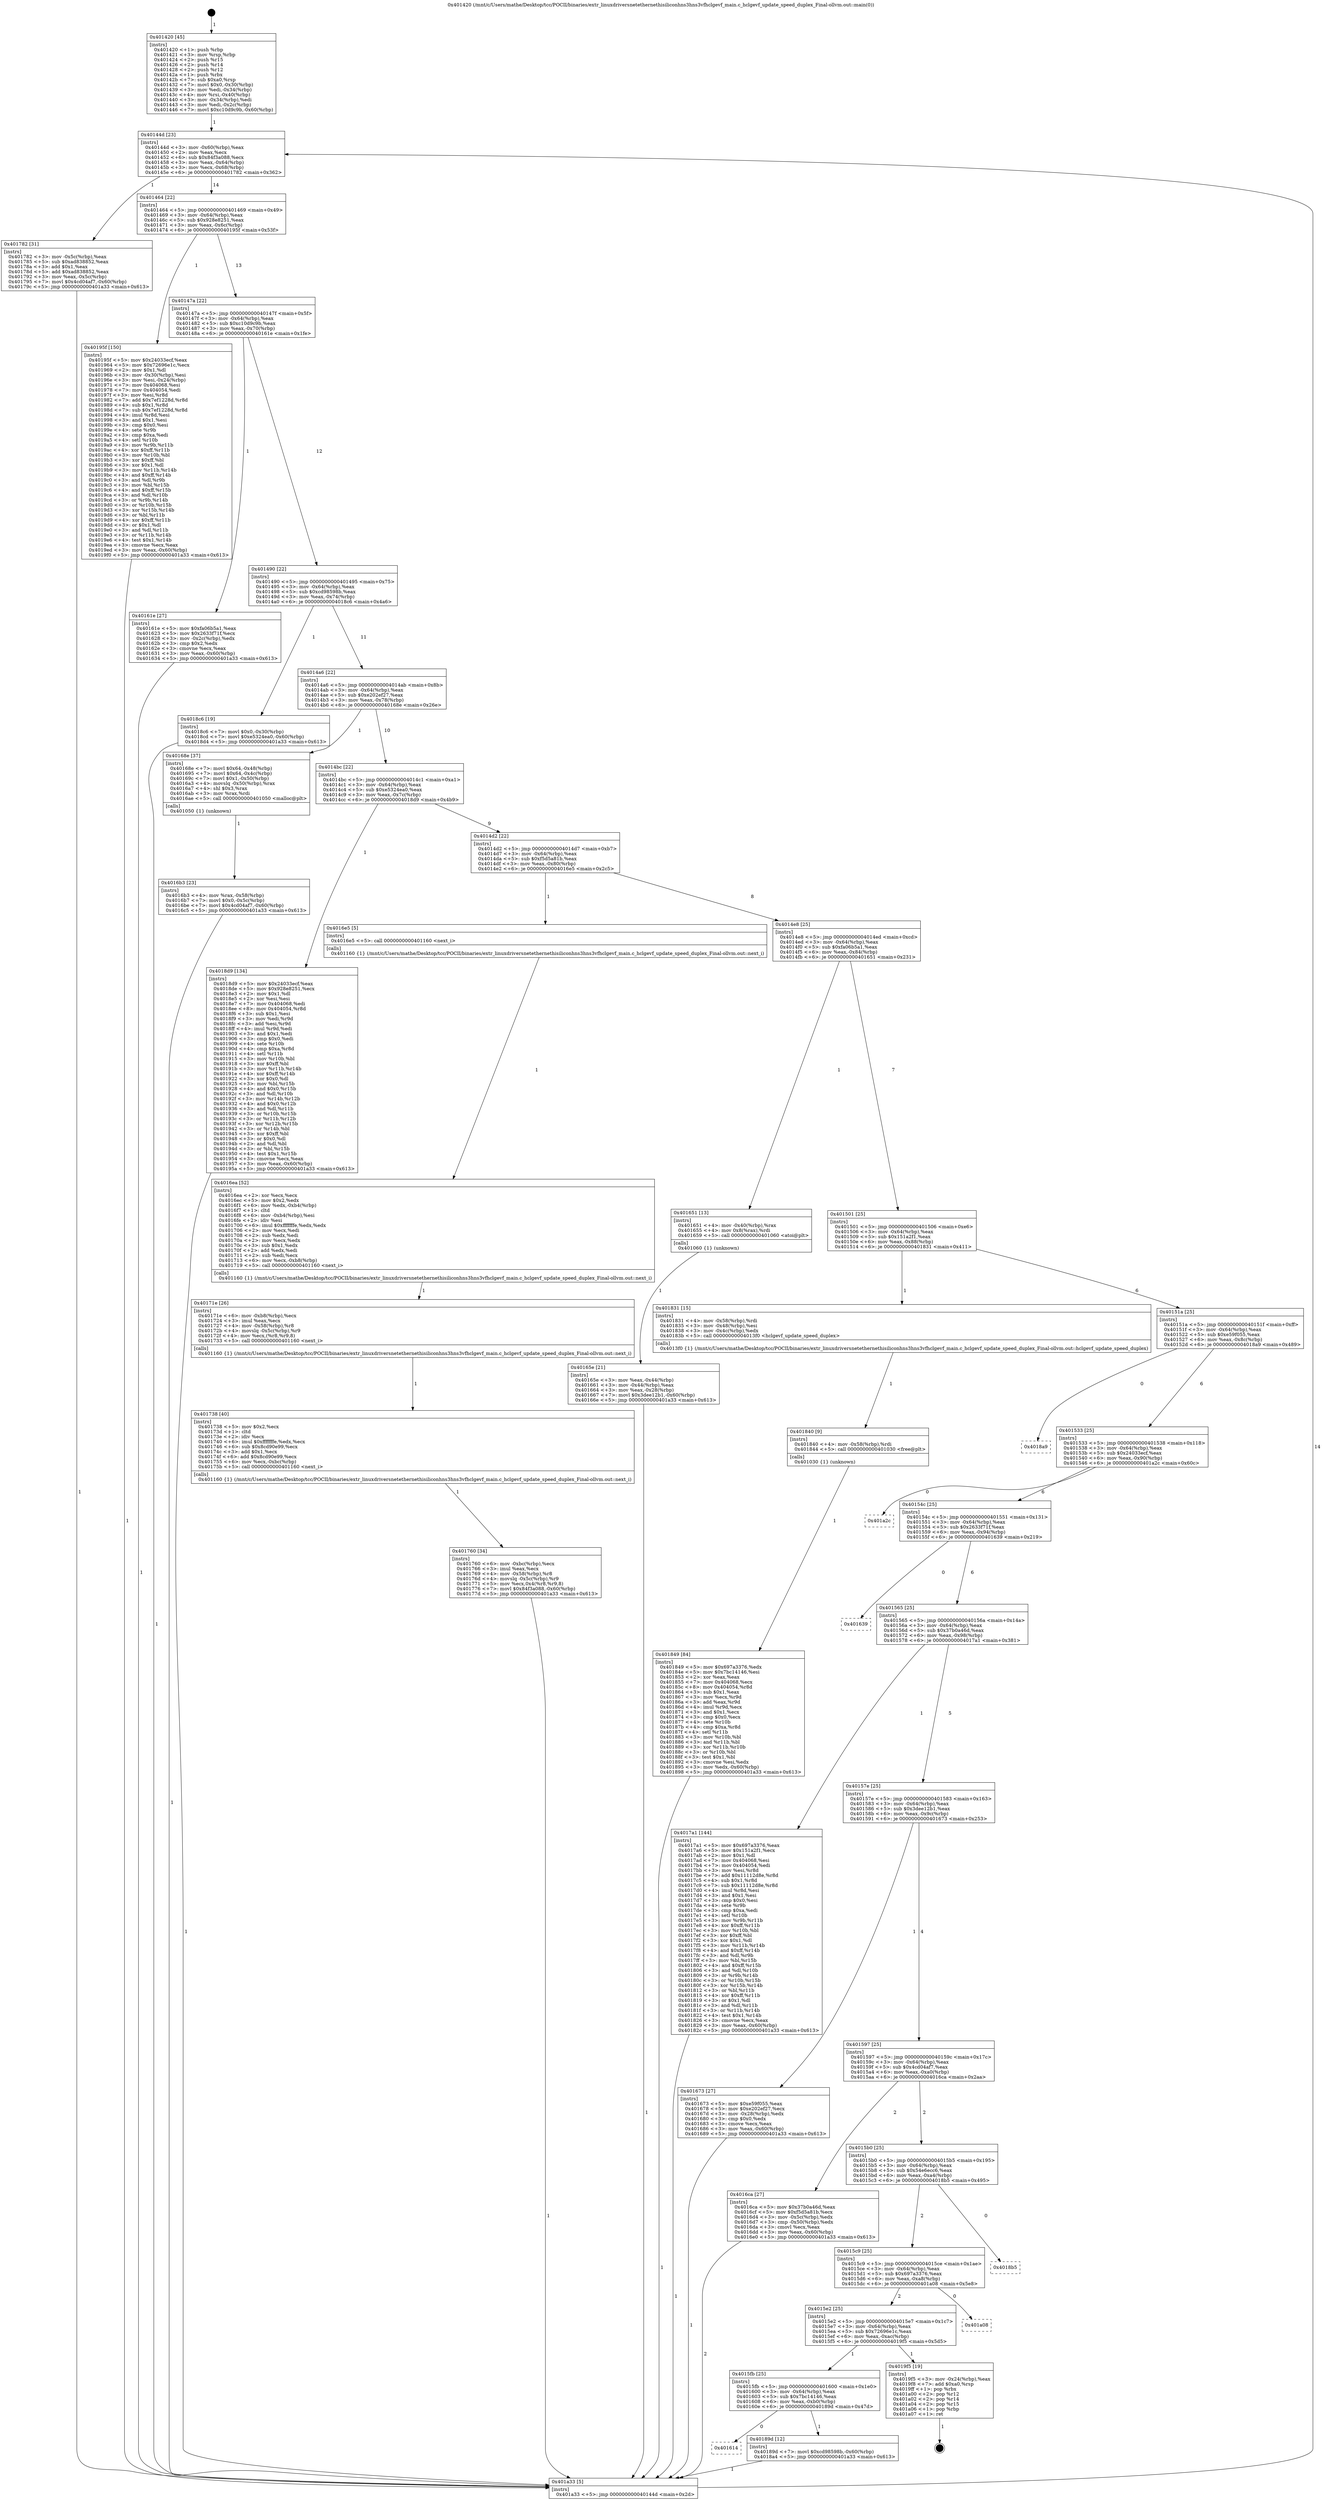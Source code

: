 digraph "0x401420" {
  label = "0x401420 (/mnt/c/Users/mathe/Desktop/tcc/POCII/binaries/extr_linuxdriversnetethernethisiliconhns3hns3vfhclgevf_main.c_hclgevf_update_speed_duplex_Final-ollvm.out::main(0))"
  labelloc = "t"
  node[shape=record]

  Entry [label="",width=0.3,height=0.3,shape=circle,fillcolor=black,style=filled]
  "0x40144d" [label="{
     0x40144d [23]\l
     | [instrs]\l
     &nbsp;&nbsp;0x40144d \<+3\>: mov -0x60(%rbp),%eax\l
     &nbsp;&nbsp;0x401450 \<+2\>: mov %eax,%ecx\l
     &nbsp;&nbsp;0x401452 \<+6\>: sub $0x84f3a088,%ecx\l
     &nbsp;&nbsp;0x401458 \<+3\>: mov %eax,-0x64(%rbp)\l
     &nbsp;&nbsp;0x40145b \<+3\>: mov %ecx,-0x68(%rbp)\l
     &nbsp;&nbsp;0x40145e \<+6\>: je 0000000000401782 \<main+0x362\>\l
  }"]
  "0x401782" [label="{
     0x401782 [31]\l
     | [instrs]\l
     &nbsp;&nbsp;0x401782 \<+3\>: mov -0x5c(%rbp),%eax\l
     &nbsp;&nbsp;0x401785 \<+5\>: sub $0xad838852,%eax\l
     &nbsp;&nbsp;0x40178a \<+3\>: add $0x1,%eax\l
     &nbsp;&nbsp;0x40178d \<+5\>: add $0xad838852,%eax\l
     &nbsp;&nbsp;0x401792 \<+3\>: mov %eax,-0x5c(%rbp)\l
     &nbsp;&nbsp;0x401795 \<+7\>: movl $0x4cd04af7,-0x60(%rbp)\l
     &nbsp;&nbsp;0x40179c \<+5\>: jmp 0000000000401a33 \<main+0x613\>\l
  }"]
  "0x401464" [label="{
     0x401464 [22]\l
     | [instrs]\l
     &nbsp;&nbsp;0x401464 \<+5\>: jmp 0000000000401469 \<main+0x49\>\l
     &nbsp;&nbsp;0x401469 \<+3\>: mov -0x64(%rbp),%eax\l
     &nbsp;&nbsp;0x40146c \<+5\>: sub $0x928e8251,%eax\l
     &nbsp;&nbsp;0x401471 \<+3\>: mov %eax,-0x6c(%rbp)\l
     &nbsp;&nbsp;0x401474 \<+6\>: je 000000000040195f \<main+0x53f\>\l
  }"]
  Exit [label="",width=0.3,height=0.3,shape=circle,fillcolor=black,style=filled,peripheries=2]
  "0x40195f" [label="{
     0x40195f [150]\l
     | [instrs]\l
     &nbsp;&nbsp;0x40195f \<+5\>: mov $0x24033ecf,%eax\l
     &nbsp;&nbsp;0x401964 \<+5\>: mov $0x72696e1c,%ecx\l
     &nbsp;&nbsp;0x401969 \<+2\>: mov $0x1,%dl\l
     &nbsp;&nbsp;0x40196b \<+3\>: mov -0x30(%rbp),%esi\l
     &nbsp;&nbsp;0x40196e \<+3\>: mov %esi,-0x24(%rbp)\l
     &nbsp;&nbsp;0x401971 \<+7\>: mov 0x404068,%esi\l
     &nbsp;&nbsp;0x401978 \<+7\>: mov 0x404054,%edi\l
     &nbsp;&nbsp;0x40197f \<+3\>: mov %esi,%r8d\l
     &nbsp;&nbsp;0x401982 \<+7\>: add $0x7ef1228d,%r8d\l
     &nbsp;&nbsp;0x401989 \<+4\>: sub $0x1,%r8d\l
     &nbsp;&nbsp;0x40198d \<+7\>: sub $0x7ef1228d,%r8d\l
     &nbsp;&nbsp;0x401994 \<+4\>: imul %r8d,%esi\l
     &nbsp;&nbsp;0x401998 \<+3\>: and $0x1,%esi\l
     &nbsp;&nbsp;0x40199b \<+3\>: cmp $0x0,%esi\l
     &nbsp;&nbsp;0x40199e \<+4\>: sete %r9b\l
     &nbsp;&nbsp;0x4019a2 \<+3\>: cmp $0xa,%edi\l
     &nbsp;&nbsp;0x4019a5 \<+4\>: setl %r10b\l
     &nbsp;&nbsp;0x4019a9 \<+3\>: mov %r9b,%r11b\l
     &nbsp;&nbsp;0x4019ac \<+4\>: xor $0xff,%r11b\l
     &nbsp;&nbsp;0x4019b0 \<+3\>: mov %r10b,%bl\l
     &nbsp;&nbsp;0x4019b3 \<+3\>: xor $0xff,%bl\l
     &nbsp;&nbsp;0x4019b6 \<+3\>: xor $0x1,%dl\l
     &nbsp;&nbsp;0x4019b9 \<+3\>: mov %r11b,%r14b\l
     &nbsp;&nbsp;0x4019bc \<+4\>: and $0xff,%r14b\l
     &nbsp;&nbsp;0x4019c0 \<+3\>: and %dl,%r9b\l
     &nbsp;&nbsp;0x4019c3 \<+3\>: mov %bl,%r15b\l
     &nbsp;&nbsp;0x4019c6 \<+4\>: and $0xff,%r15b\l
     &nbsp;&nbsp;0x4019ca \<+3\>: and %dl,%r10b\l
     &nbsp;&nbsp;0x4019cd \<+3\>: or %r9b,%r14b\l
     &nbsp;&nbsp;0x4019d0 \<+3\>: or %r10b,%r15b\l
     &nbsp;&nbsp;0x4019d3 \<+3\>: xor %r15b,%r14b\l
     &nbsp;&nbsp;0x4019d6 \<+3\>: or %bl,%r11b\l
     &nbsp;&nbsp;0x4019d9 \<+4\>: xor $0xff,%r11b\l
     &nbsp;&nbsp;0x4019dd \<+3\>: or $0x1,%dl\l
     &nbsp;&nbsp;0x4019e0 \<+3\>: and %dl,%r11b\l
     &nbsp;&nbsp;0x4019e3 \<+3\>: or %r11b,%r14b\l
     &nbsp;&nbsp;0x4019e6 \<+4\>: test $0x1,%r14b\l
     &nbsp;&nbsp;0x4019ea \<+3\>: cmovne %ecx,%eax\l
     &nbsp;&nbsp;0x4019ed \<+3\>: mov %eax,-0x60(%rbp)\l
     &nbsp;&nbsp;0x4019f0 \<+5\>: jmp 0000000000401a33 \<main+0x613\>\l
  }"]
  "0x40147a" [label="{
     0x40147a [22]\l
     | [instrs]\l
     &nbsp;&nbsp;0x40147a \<+5\>: jmp 000000000040147f \<main+0x5f\>\l
     &nbsp;&nbsp;0x40147f \<+3\>: mov -0x64(%rbp),%eax\l
     &nbsp;&nbsp;0x401482 \<+5\>: sub $0xc10d9c9b,%eax\l
     &nbsp;&nbsp;0x401487 \<+3\>: mov %eax,-0x70(%rbp)\l
     &nbsp;&nbsp;0x40148a \<+6\>: je 000000000040161e \<main+0x1fe\>\l
  }"]
  "0x401614" [label="{
     0x401614\l
  }", style=dashed]
  "0x40161e" [label="{
     0x40161e [27]\l
     | [instrs]\l
     &nbsp;&nbsp;0x40161e \<+5\>: mov $0xfa06b5a1,%eax\l
     &nbsp;&nbsp;0x401623 \<+5\>: mov $0x2633f71f,%ecx\l
     &nbsp;&nbsp;0x401628 \<+3\>: mov -0x2c(%rbp),%edx\l
     &nbsp;&nbsp;0x40162b \<+3\>: cmp $0x2,%edx\l
     &nbsp;&nbsp;0x40162e \<+3\>: cmovne %ecx,%eax\l
     &nbsp;&nbsp;0x401631 \<+3\>: mov %eax,-0x60(%rbp)\l
     &nbsp;&nbsp;0x401634 \<+5\>: jmp 0000000000401a33 \<main+0x613\>\l
  }"]
  "0x401490" [label="{
     0x401490 [22]\l
     | [instrs]\l
     &nbsp;&nbsp;0x401490 \<+5\>: jmp 0000000000401495 \<main+0x75\>\l
     &nbsp;&nbsp;0x401495 \<+3\>: mov -0x64(%rbp),%eax\l
     &nbsp;&nbsp;0x401498 \<+5\>: sub $0xcd98598b,%eax\l
     &nbsp;&nbsp;0x40149d \<+3\>: mov %eax,-0x74(%rbp)\l
     &nbsp;&nbsp;0x4014a0 \<+6\>: je 00000000004018c6 \<main+0x4a6\>\l
  }"]
  "0x401a33" [label="{
     0x401a33 [5]\l
     | [instrs]\l
     &nbsp;&nbsp;0x401a33 \<+5\>: jmp 000000000040144d \<main+0x2d\>\l
  }"]
  "0x401420" [label="{
     0x401420 [45]\l
     | [instrs]\l
     &nbsp;&nbsp;0x401420 \<+1\>: push %rbp\l
     &nbsp;&nbsp;0x401421 \<+3\>: mov %rsp,%rbp\l
     &nbsp;&nbsp;0x401424 \<+2\>: push %r15\l
     &nbsp;&nbsp;0x401426 \<+2\>: push %r14\l
     &nbsp;&nbsp;0x401428 \<+2\>: push %r12\l
     &nbsp;&nbsp;0x40142a \<+1\>: push %rbx\l
     &nbsp;&nbsp;0x40142b \<+7\>: sub $0xa0,%rsp\l
     &nbsp;&nbsp;0x401432 \<+7\>: movl $0x0,-0x30(%rbp)\l
     &nbsp;&nbsp;0x401439 \<+3\>: mov %edi,-0x34(%rbp)\l
     &nbsp;&nbsp;0x40143c \<+4\>: mov %rsi,-0x40(%rbp)\l
     &nbsp;&nbsp;0x401440 \<+3\>: mov -0x34(%rbp),%edi\l
     &nbsp;&nbsp;0x401443 \<+3\>: mov %edi,-0x2c(%rbp)\l
     &nbsp;&nbsp;0x401446 \<+7\>: movl $0xc10d9c9b,-0x60(%rbp)\l
  }"]
  "0x40189d" [label="{
     0x40189d [12]\l
     | [instrs]\l
     &nbsp;&nbsp;0x40189d \<+7\>: movl $0xcd98598b,-0x60(%rbp)\l
     &nbsp;&nbsp;0x4018a4 \<+5\>: jmp 0000000000401a33 \<main+0x613\>\l
  }"]
  "0x4018c6" [label="{
     0x4018c6 [19]\l
     | [instrs]\l
     &nbsp;&nbsp;0x4018c6 \<+7\>: movl $0x0,-0x30(%rbp)\l
     &nbsp;&nbsp;0x4018cd \<+7\>: movl $0xe5324ea0,-0x60(%rbp)\l
     &nbsp;&nbsp;0x4018d4 \<+5\>: jmp 0000000000401a33 \<main+0x613\>\l
  }"]
  "0x4014a6" [label="{
     0x4014a6 [22]\l
     | [instrs]\l
     &nbsp;&nbsp;0x4014a6 \<+5\>: jmp 00000000004014ab \<main+0x8b\>\l
     &nbsp;&nbsp;0x4014ab \<+3\>: mov -0x64(%rbp),%eax\l
     &nbsp;&nbsp;0x4014ae \<+5\>: sub $0xe202ef27,%eax\l
     &nbsp;&nbsp;0x4014b3 \<+3\>: mov %eax,-0x78(%rbp)\l
     &nbsp;&nbsp;0x4014b6 \<+6\>: je 000000000040168e \<main+0x26e\>\l
  }"]
  "0x4015fb" [label="{
     0x4015fb [25]\l
     | [instrs]\l
     &nbsp;&nbsp;0x4015fb \<+5\>: jmp 0000000000401600 \<main+0x1e0\>\l
     &nbsp;&nbsp;0x401600 \<+3\>: mov -0x64(%rbp),%eax\l
     &nbsp;&nbsp;0x401603 \<+5\>: sub $0x7bc14146,%eax\l
     &nbsp;&nbsp;0x401608 \<+6\>: mov %eax,-0xb0(%rbp)\l
     &nbsp;&nbsp;0x40160e \<+6\>: je 000000000040189d \<main+0x47d\>\l
  }"]
  "0x40168e" [label="{
     0x40168e [37]\l
     | [instrs]\l
     &nbsp;&nbsp;0x40168e \<+7\>: movl $0x64,-0x48(%rbp)\l
     &nbsp;&nbsp;0x401695 \<+7\>: movl $0x64,-0x4c(%rbp)\l
     &nbsp;&nbsp;0x40169c \<+7\>: movl $0x1,-0x50(%rbp)\l
     &nbsp;&nbsp;0x4016a3 \<+4\>: movslq -0x50(%rbp),%rax\l
     &nbsp;&nbsp;0x4016a7 \<+4\>: shl $0x3,%rax\l
     &nbsp;&nbsp;0x4016ab \<+3\>: mov %rax,%rdi\l
     &nbsp;&nbsp;0x4016ae \<+5\>: call 0000000000401050 \<malloc@plt\>\l
     | [calls]\l
     &nbsp;&nbsp;0x401050 \{1\} (unknown)\l
  }"]
  "0x4014bc" [label="{
     0x4014bc [22]\l
     | [instrs]\l
     &nbsp;&nbsp;0x4014bc \<+5\>: jmp 00000000004014c1 \<main+0xa1\>\l
     &nbsp;&nbsp;0x4014c1 \<+3\>: mov -0x64(%rbp),%eax\l
     &nbsp;&nbsp;0x4014c4 \<+5\>: sub $0xe5324ea0,%eax\l
     &nbsp;&nbsp;0x4014c9 \<+3\>: mov %eax,-0x7c(%rbp)\l
     &nbsp;&nbsp;0x4014cc \<+6\>: je 00000000004018d9 \<main+0x4b9\>\l
  }"]
  "0x4019f5" [label="{
     0x4019f5 [19]\l
     | [instrs]\l
     &nbsp;&nbsp;0x4019f5 \<+3\>: mov -0x24(%rbp),%eax\l
     &nbsp;&nbsp;0x4019f8 \<+7\>: add $0xa0,%rsp\l
     &nbsp;&nbsp;0x4019ff \<+1\>: pop %rbx\l
     &nbsp;&nbsp;0x401a00 \<+2\>: pop %r12\l
     &nbsp;&nbsp;0x401a02 \<+2\>: pop %r14\l
     &nbsp;&nbsp;0x401a04 \<+2\>: pop %r15\l
     &nbsp;&nbsp;0x401a06 \<+1\>: pop %rbp\l
     &nbsp;&nbsp;0x401a07 \<+1\>: ret\l
  }"]
  "0x4018d9" [label="{
     0x4018d9 [134]\l
     | [instrs]\l
     &nbsp;&nbsp;0x4018d9 \<+5\>: mov $0x24033ecf,%eax\l
     &nbsp;&nbsp;0x4018de \<+5\>: mov $0x928e8251,%ecx\l
     &nbsp;&nbsp;0x4018e3 \<+2\>: mov $0x1,%dl\l
     &nbsp;&nbsp;0x4018e5 \<+2\>: xor %esi,%esi\l
     &nbsp;&nbsp;0x4018e7 \<+7\>: mov 0x404068,%edi\l
     &nbsp;&nbsp;0x4018ee \<+8\>: mov 0x404054,%r8d\l
     &nbsp;&nbsp;0x4018f6 \<+3\>: sub $0x1,%esi\l
     &nbsp;&nbsp;0x4018f9 \<+3\>: mov %edi,%r9d\l
     &nbsp;&nbsp;0x4018fc \<+3\>: add %esi,%r9d\l
     &nbsp;&nbsp;0x4018ff \<+4\>: imul %r9d,%edi\l
     &nbsp;&nbsp;0x401903 \<+3\>: and $0x1,%edi\l
     &nbsp;&nbsp;0x401906 \<+3\>: cmp $0x0,%edi\l
     &nbsp;&nbsp;0x401909 \<+4\>: sete %r10b\l
     &nbsp;&nbsp;0x40190d \<+4\>: cmp $0xa,%r8d\l
     &nbsp;&nbsp;0x401911 \<+4\>: setl %r11b\l
     &nbsp;&nbsp;0x401915 \<+3\>: mov %r10b,%bl\l
     &nbsp;&nbsp;0x401918 \<+3\>: xor $0xff,%bl\l
     &nbsp;&nbsp;0x40191b \<+3\>: mov %r11b,%r14b\l
     &nbsp;&nbsp;0x40191e \<+4\>: xor $0xff,%r14b\l
     &nbsp;&nbsp;0x401922 \<+3\>: xor $0x0,%dl\l
     &nbsp;&nbsp;0x401925 \<+3\>: mov %bl,%r15b\l
     &nbsp;&nbsp;0x401928 \<+4\>: and $0x0,%r15b\l
     &nbsp;&nbsp;0x40192c \<+3\>: and %dl,%r10b\l
     &nbsp;&nbsp;0x40192f \<+3\>: mov %r14b,%r12b\l
     &nbsp;&nbsp;0x401932 \<+4\>: and $0x0,%r12b\l
     &nbsp;&nbsp;0x401936 \<+3\>: and %dl,%r11b\l
     &nbsp;&nbsp;0x401939 \<+3\>: or %r10b,%r15b\l
     &nbsp;&nbsp;0x40193c \<+3\>: or %r11b,%r12b\l
     &nbsp;&nbsp;0x40193f \<+3\>: xor %r12b,%r15b\l
     &nbsp;&nbsp;0x401942 \<+3\>: or %r14b,%bl\l
     &nbsp;&nbsp;0x401945 \<+3\>: xor $0xff,%bl\l
     &nbsp;&nbsp;0x401948 \<+3\>: or $0x0,%dl\l
     &nbsp;&nbsp;0x40194b \<+2\>: and %dl,%bl\l
     &nbsp;&nbsp;0x40194d \<+3\>: or %bl,%r15b\l
     &nbsp;&nbsp;0x401950 \<+4\>: test $0x1,%r15b\l
     &nbsp;&nbsp;0x401954 \<+3\>: cmovne %ecx,%eax\l
     &nbsp;&nbsp;0x401957 \<+3\>: mov %eax,-0x60(%rbp)\l
     &nbsp;&nbsp;0x40195a \<+5\>: jmp 0000000000401a33 \<main+0x613\>\l
  }"]
  "0x4014d2" [label="{
     0x4014d2 [22]\l
     | [instrs]\l
     &nbsp;&nbsp;0x4014d2 \<+5\>: jmp 00000000004014d7 \<main+0xb7\>\l
     &nbsp;&nbsp;0x4014d7 \<+3\>: mov -0x64(%rbp),%eax\l
     &nbsp;&nbsp;0x4014da \<+5\>: sub $0xf5d5a81b,%eax\l
     &nbsp;&nbsp;0x4014df \<+3\>: mov %eax,-0x80(%rbp)\l
     &nbsp;&nbsp;0x4014e2 \<+6\>: je 00000000004016e5 \<main+0x2c5\>\l
  }"]
  "0x4015e2" [label="{
     0x4015e2 [25]\l
     | [instrs]\l
     &nbsp;&nbsp;0x4015e2 \<+5\>: jmp 00000000004015e7 \<main+0x1c7\>\l
     &nbsp;&nbsp;0x4015e7 \<+3\>: mov -0x64(%rbp),%eax\l
     &nbsp;&nbsp;0x4015ea \<+5\>: sub $0x72696e1c,%eax\l
     &nbsp;&nbsp;0x4015ef \<+6\>: mov %eax,-0xac(%rbp)\l
     &nbsp;&nbsp;0x4015f5 \<+6\>: je 00000000004019f5 \<main+0x5d5\>\l
  }"]
  "0x4016e5" [label="{
     0x4016e5 [5]\l
     | [instrs]\l
     &nbsp;&nbsp;0x4016e5 \<+5\>: call 0000000000401160 \<next_i\>\l
     | [calls]\l
     &nbsp;&nbsp;0x401160 \{1\} (/mnt/c/Users/mathe/Desktop/tcc/POCII/binaries/extr_linuxdriversnetethernethisiliconhns3hns3vfhclgevf_main.c_hclgevf_update_speed_duplex_Final-ollvm.out::next_i)\l
  }"]
  "0x4014e8" [label="{
     0x4014e8 [25]\l
     | [instrs]\l
     &nbsp;&nbsp;0x4014e8 \<+5\>: jmp 00000000004014ed \<main+0xcd\>\l
     &nbsp;&nbsp;0x4014ed \<+3\>: mov -0x64(%rbp),%eax\l
     &nbsp;&nbsp;0x4014f0 \<+5\>: sub $0xfa06b5a1,%eax\l
     &nbsp;&nbsp;0x4014f5 \<+6\>: mov %eax,-0x84(%rbp)\l
     &nbsp;&nbsp;0x4014fb \<+6\>: je 0000000000401651 \<main+0x231\>\l
  }"]
  "0x401a08" [label="{
     0x401a08\l
  }", style=dashed]
  "0x401651" [label="{
     0x401651 [13]\l
     | [instrs]\l
     &nbsp;&nbsp;0x401651 \<+4\>: mov -0x40(%rbp),%rax\l
     &nbsp;&nbsp;0x401655 \<+4\>: mov 0x8(%rax),%rdi\l
     &nbsp;&nbsp;0x401659 \<+5\>: call 0000000000401060 \<atoi@plt\>\l
     | [calls]\l
     &nbsp;&nbsp;0x401060 \{1\} (unknown)\l
  }"]
  "0x401501" [label="{
     0x401501 [25]\l
     | [instrs]\l
     &nbsp;&nbsp;0x401501 \<+5\>: jmp 0000000000401506 \<main+0xe6\>\l
     &nbsp;&nbsp;0x401506 \<+3\>: mov -0x64(%rbp),%eax\l
     &nbsp;&nbsp;0x401509 \<+5\>: sub $0x151a2f1,%eax\l
     &nbsp;&nbsp;0x40150e \<+6\>: mov %eax,-0x88(%rbp)\l
     &nbsp;&nbsp;0x401514 \<+6\>: je 0000000000401831 \<main+0x411\>\l
  }"]
  "0x40165e" [label="{
     0x40165e [21]\l
     | [instrs]\l
     &nbsp;&nbsp;0x40165e \<+3\>: mov %eax,-0x44(%rbp)\l
     &nbsp;&nbsp;0x401661 \<+3\>: mov -0x44(%rbp),%eax\l
     &nbsp;&nbsp;0x401664 \<+3\>: mov %eax,-0x28(%rbp)\l
     &nbsp;&nbsp;0x401667 \<+7\>: movl $0x3dee12b1,-0x60(%rbp)\l
     &nbsp;&nbsp;0x40166e \<+5\>: jmp 0000000000401a33 \<main+0x613\>\l
  }"]
  "0x4015c9" [label="{
     0x4015c9 [25]\l
     | [instrs]\l
     &nbsp;&nbsp;0x4015c9 \<+5\>: jmp 00000000004015ce \<main+0x1ae\>\l
     &nbsp;&nbsp;0x4015ce \<+3\>: mov -0x64(%rbp),%eax\l
     &nbsp;&nbsp;0x4015d1 \<+5\>: sub $0x697a3376,%eax\l
     &nbsp;&nbsp;0x4015d6 \<+6\>: mov %eax,-0xa8(%rbp)\l
     &nbsp;&nbsp;0x4015dc \<+6\>: je 0000000000401a08 \<main+0x5e8\>\l
  }"]
  "0x401831" [label="{
     0x401831 [15]\l
     | [instrs]\l
     &nbsp;&nbsp;0x401831 \<+4\>: mov -0x58(%rbp),%rdi\l
     &nbsp;&nbsp;0x401835 \<+3\>: mov -0x48(%rbp),%esi\l
     &nbsp;&nbsp;0x401838 \<+3\>: mov -0x4c(%rbp),%edx\l
     &nbsp;&nbsp;0x40183b \<+5\>: call 00000000004013f0 \<hclgevf_update_speed_duplex\>\l
     | [calls]\l
     &nbsp;&nbsp;0x4013f0 \{1\} (/mnt/c/Users/mathe/Desktop/tcc/POCII/binaries/extr_linuxdriversnetethernethisiliconhns3hns3vfhclgevf_main.c_hclgevf_update_speed_duplex_Final-ollvm.out::hclgevf_update_speed_duplex)\l
  }"]
  "0x40151a" [label="{
     0x40151a [25]\l
     | [instrs]\l
     &nbsp;&nbsp;0x40151a \<+5\>: jmp 000000000040151f \<main+0xff\>\l
     &nbsp;&nbsp;0x40151f \<+3\>: mov -0x64(%rbp),%eax\l
     &nbsp;&nbsp;0x401522 \<+5\>: sub $0xe59f055,%eax\l
     &nbsp;&nbsp;0x401527 \<+6\>: mov %eax,-0x8c(%rbp)\l
     &nbsp;&nbsp;0x40152d \<+6\>: je 00000000004018a9 \<main+0x489\>\l
  }"]
  "0x4018b5" [label="{
     0x4018b5\l
  }", style=dashed]
  "0x4018a9" [label="{
     0x4018a9\l
  }", style=dashed]
  "0x401533" [label="{
     0x401533 [25]\l
     | [instrs]\l
     &nbsp;&nbsp;0x401533 \<+5\>: jmp 0000000000401538 \<main+0x118\>\l
     &nbsp;&nbsp;0x401538 \<+3\>: mov -0x64(%rbp),%eax\l
     &nbsp;&nbsp;0x40153b \<+5\>: sub $0x24033ecf,%eax\l
     &nbsp;&nbsp;0x401540 \<+6\>: mov %eax,-0x90(%rbp)\l
     &nbsp;&nbsp;0x401546 \<+6\>: je 0000000000401a2c \<main+0x60c\>\l
  }"]
  "0x401849" [label="{
     0x401849 [84]\l
     | [instrs]\l
     &nbsp;&nbsp;0x401849 \<+5\>: mov $0x697a3376,%edx\l
     &nbsp;&nbsp;0x40184e \<+5\>: mov $0x7bc14146,%esi\l
     &nbsp;&nbsp;0x401853 \<+2\>: xor %eax,%eax\l
     &nbsp;&nbsp;0x401855 \<+7\>: mov 0x404068,%ecx\l
     &nbsp;&nbsp;0x40185c \<+8\>: mov 0x404054,%r8d\l
     &nbsp;&nbsp;0x401864 \<+3\>: sub $0x1,%eax\l
     &nbsp;&nbsp;0x401867 \<+3\>: mov %ecx,%r9d\l
     &nbsp;&nbsp;0x40186a \<+3\>: add %eax,%r9d\l
     &nbsp;&nbsp;0x40186d \<+4\>: imul %r9d,%ecx\l
     &nbsp;&nbsp;0x401871 \<+3\>: and $0x1,%ecx\l
     &nbsp;&nbsp;0x401874 \<+3\>: cmp $0x0,%ecx\l
     &nbsp;&nbsp;0x401877 \<+4\>: sete %r10b\l
     &nbsp;&nbsp;0x40187b \<+4\>: cmp $0xa,%r8d\l
     &nbsp;&nbsp;0x40187f \<+4\>: setl %r11b\l
     &nbsp;&nbsp;0x401883 \<+3\>: mov %r10b,%bl\l
     &nbsp;&nbsp;0x401886 \<+3\>: and %r11b,%bl\l
     &nbsp;&nbsp;0x401889 \<+3\>: xor %r11b,%r10b\l
     &nbsp;&nbsp;0x40188c \<+3\>: or %r10b,%bl\l
     &nbsp;&nbsp;0x40188f \<+3\>: test $0x1,%bl\l
     &nbsp;&nbsp;0x401892 \<+3\>: cmovne %esi,%edx\l
     &nbsp;&nbsp;0x401895 \<+3\>: mov %edx,-0x60(%rbp)\l
     &nbsp;&nbsp;0x401898 \<+5\>: jmp 0000000000401a33 \<main+0x613\>\l
  }"]
  "0x401a2c" [label="{
     0x401a2c\l
  }", style=dashed]
  "0x40154c" [label="{
     0x40154c [25]\l
     | [instrs]\l
     &nbsp;&nbsp;0x40154c \<+5\>: jmp 0000000000401551 \<main+0x131\>\l
     &nbsp;&nbsp;0x401551 \<+3\>: mov -0x64(%rbp),%eax\l
     &nbsp;&nbsp;0x401554 \<+5\>: sub $0x2633f71f,%eax\l
     &nbsp;&nbsp;0x401559 \<+6\>: mov %eax,-0x94(%rbp)\l
     &nbsp;&nbsp;0x40155f \<+6\>: je 0000000000401639 \<main+0x219\>\l
  }"]
  "0x401840" [label="{
     0x401840 [9]\l
     | [instrs]\l
     &nbsp;&nbsp;0x401840 \<+4\>: mov -0x58(%rbp),%rdi\l
     &nbsp;&nbsp;0x401844 \<+5\>: call 0000000000401030 \<free@plt\>\l
     | [calls]\l
     &nbsp;&nbsp;0x401030 \{1\} (unknown)\l
  }"]
  "0x401639" [label="{
     0x401639\l
  }", style=dashed]
  "0x401565" [label="{
     0x401565 [25]\l
     | [instrs]\l
     &nbsp;&nbsp;0x401565 \<+5\>: jmp 000000000040156a \<main+0x14a\>\l
     &nbsp;&nbsp;0x40156a \<+3\>: mov -0x64(%rbp),%eax\l
     &nbsp;&nbsp;0x40156d \<+5\>: sub $0x37b0a46d,%eax\l
     &nbsp;&nbsp;0x401572 \<+6\>: mov %eax,-0x98(%rbp)\l
     &nbsp;&nbsp;0x401578 \<+6\>: je 00000000004017a1 \<main+0x381\>\l
  }"]
  "0x401760" [label="{
     0x401760 [34]\l
     | [instrs]\l
     &nbsp;&nbsp;0x401760 \<+6\>: mov -0xbc(%rbp),%ecx\l
     &nbsp;&nbsp;0x401766 \<+3\>: imul %eax,%ecx\l
     &nbsp;&nbsp;0x401769 \<+4\>: mov -0x58(%rbp),%r8\l
     &nbsp;&nbsp;0x40176d \<+4\>: movslq -0x5c(%rbp),%r9\l
     &nbsp;&nbsp;0x401771 \<+5\>: mov %ecx,0x4(%r8,%r9,8)\l
     &nbsp;&nbsp;0x401776 \<+7\>: movl $0x84f3a088,-0x60(%rbp)\l
     &nbsp;&nbsp;0x40177d \<+5\>: jmp 0000000000401a33 \<main+0x613\>\l
  }"]
  "0x4017a1" [label="{
     0x4017a1 [144]\l
     | [instrs]\l
     &nbsp;&nbsp;0x4017a1 \<+5\>: mov $0x697a3376,%eax\l
     &nbsp;&nbsp;0x4017a6 \<+5\>: mov $0x151a2f1,%ecx\l
     &nbsp;&nbsp;0x4017ab \<+2\>: mov $0x1,%dl\l
     &nbsp;&nbsp;0x4017ad \<+7\>: mov 0x404068,%esi\l
     &nbsp;&nbsp;0x4017b4 \<+7\>: mov 0x404054,%edi\l
     &nbsp;&nbsp;0x4017bb \<+3\>: mov %esi,%r8d\l
     &nbsp;&nbsp;0x4017be \<+7\>: add $0x11112d8e,%r8d\l
     &nbsp;&nbsp;0x4017c5 \<+4\>: sub $0x1,%r8d\l
     &nbsp;&nbsp;0x4017c9 \<+7\>: sub $0x11112d8e,%r8d\l
     &nbsp;&nbsp;0x4017d0 \<+4\>: imul %r8d,%esi\l
     &nbsp;&nbsp;0x4017d4 \<+3\>: and $0x1,%esi\l
     &nbsp;&nbsp;0x4017d7 \<+3\>: cmp $0x0,%esi\l
     &nbsp;&nbsp;0x4017da \<+4\>: sete %r9b\l
     &nbsp;&nbsp;0x4017de \<+3\>: cmp $0xa,%edi\l
     &nbsp;&nbsp;0x4017e1 \<+4\>: setl %r10b\l
     &nbsp;&nbsp;0x4017e5 \<+3\>: mov %r9b,%r11b\l
     &nbsp;&nbsp;0x4017e8 \<+4\>: xor $0xff,%r11b\l
     &nbsp;&nbsp;0x4017ec \<+3\>: mov %r10b,%bl\l
     &nbsp;&nbsp;0x4017ef \<+3\>: xor $0xff,%bl\l
     &nbsp;&nbsp;0x4017f2 \<+3\>: xor $0x1,%dl\l
     &nbsp;&nbsp;0x4017f5 \<+3\>: mov %r11b,%r14b\l
     &nbsp;&nbsp;0x4017f8 \<+4\>: and $0xff,%r14b\l
     &nbsp;&nbsp;0x4017fc \<+3\>: and %dl,%r9b\l
     &nbsp;&nbsp;0x4017ff \<+3\>: mov %bl,%r15b\l
     &nbsp;&nbsp;0x401802 \<+4\>: and $0xff,%r15b\l
     &nbsp;&nbsp;0x401806 \<+3\>: and %dl,%r10b\l
     &nbsp;&nbsp;0x401809 \<+3\>: or %r9b,%r14b\l
     &nbsp;&nbsp;0x40180c \<+3\>: or %r10b,%r15b\l
     &nbsp;&nbsp;0x40180f \<+3\>: xor %r15b,%r14b\l
     &nbsp;&nbsp;0x401812 \<+3\>: or %bl,%r11b\l
     &nbsp;&nbsp;0x401815 \<+4\>: xor $0xff,%r11b\l
     &nbsp;&nbsp;0x401819 \<+3\>: or $0x1,%dl\l
     &nbsp;&nbsp;0x40181c \<+3\>: and %dl,%r11b\l
     &nbsp;&nbsp;0x40181f \<+3\>: or %r11b,%r14b\l
     &nbsp;&nbsp;0x401822 \<+4\>: test $0x1,%r14b\l
     &nbsp;&nbsp;0x401826 \<+3\>: cmovne %ecx,%eax\l
     &nbsp;&nbsp;0x401829 \<+3\>: mov %eax,-0x60(%rbp)\l
     &nbsp;&nbsp;0x40182c \<+5\>: jmp 0000000000401a33 \<main+0x613\>\l
  }"]
  "0x40157e" [label="{
     0x40157e [25]\l
     | [instrs]\l
     &nbsp;&nbsp;0x40157e \<+5\>: jmp 0000000000401583 \<main+0x163\>\l
     &nbsp;&nbsp;0x401583 \<+3\>: mov -0x64(%rbp),%eax\l
     &nbsp;&nbsp;0x401586 \<+5\>: sub $0x3dee12b1,%eax\l
     &nbsp;&nbsp;0x40158b \<+6\>: mov %eax,-0x9c(%rbp)\l
     &nbsp;&nbsp;0x401591 \<+6\>: je 0000000000401673 \<main+0x253\>\l
  }"]
  "0x401738" [label="{
     0x401738 [40]\l
     | [instrs]\l
     &nbsp;&nbsp;0x401738 \<+5\>: mov $0x2,%ecx\l
     &nbsp;&nbsp;0x40173d \<+1\>: cltd\l
     &nbsp;&nbsp;0x40173e \<+2\>: idiv %ecx\l
     &nbsp;&nbsp;0x401740 \<+6\>: imul $0xfffffffe,%edx,%ecx\l
     &nbsp;&nbsp;0x401746 \<+6\>: sub $0x8cd90e99,%ecx\l
     &nbsp;&nbsp;0x40174c \<+3\>: add $0x1,%ecx\l
     &nbsp;&nbsp;0x40174f \<+6\>: add $0x8cd90e99,%ecx\l
     &nbsp;&nbsp;0x401755 \<+6\>: mov %ecx,-0xbc(%rbp)\l
     &nbsp;&nbsp;0x40175b \<+5\>: call 0000000000401160 \<next_i\>\l
     | [calls]\l
     &nbsp;&nbsp;0x401160 \{1\} (/mnt/c/Users/mathe/Desktop/tcc/POCII/binaries/extr_linuxdriversnetethernethisiliconhns3hns3vfhclgevf_main.c_hclgevf_update_speed_duplex_Final-ollvm.out::next_i)\l
  }"]
  "0x401673" [label="{
     0x401673 [27]\l
     | [instrs]\l
     &nbsp;&nbsp;0x401673 \<+5\>: mov $0xe59f055,%eax\l
     &nbsp;&nbsp;0x401678 \<+5\>: mov $0xe202ef27,%ecx\l
     &nbsp;&nbsp;0x40167d \<+3\>: mov -0x28(%rbp),%edx\l
     &nbsp;&nbsp;0x401680 \<+3\>: cmp $0x0,%edx\l
     &nbsp;&nbsp;0x401683 \<+3\>: cmove %ecx,%eax\l
     &nbsp;&nbsp;0x401686 \<+3\>: mov %eax,-0x60(%rbp)\l
     &nbsp;&nbsp;0x401689 \<+5\>: jmp 0000000000401a33 \<main+0x613\>\l
  }"]
  "0x401597" [label="{
     0x401597 [25]\l
     | [instrs]\l
     &nbsp;&nbsp;0x401597 \<+5\>: jmp 000000000040159c \<main+0x17c\>\l
     &nbsp;&nbsp;0x40159c \<+3\>: mov -0x64(%rbp),%eax\l
     &nbsp;&nbsp;0x40159f \<+5\>: sub $0x4cd04af7,%eax\l
     &nbsp;&nbsp;0x4015a4 \<+6\>: mov %eax,-0xa0(%rbp)\l
     &nbsp;&nbsp;0x4015aa \<+6\>: je 00000000004016ca \<main+0x2aa\>\l
  }"]
  "0x4016b3" [label="{
     0x4016b3 [23]\l
     | [instrs]\l
     &nbsp;&nbsp;0x4016b3 \<+4\>: mov %rax,-0x58(%rbp)\l
     &nbsp;&nbsp;0x4016b7 \<+7\>: movl $0x0,-0x5c(%rbp)\l
     &nbsp;&nbsp;0x4016be \<+7\>: movl $0x4cd04af7,-0x60(%rbp)\l
     &nbsp;&nbsp;0x4016c5 \<+5\>: jmp 0000000000401a33 \<main+0x613\>\l
  }"]
  "0x40171e" [label="{
     0x40171e [26]\l
     | [instrs]\l
     &nbsp;&nbsp;0x40171e \<+6\>: mov -0xb8(%rbp),%ecx\l
     &nbsp;&nbsp;0x401724 \<+3\>: imul %eax,%ecx\l
     &nbsp;&nbsp;0x401727 \<+4\>: mov -0x58(%rbp),%r8\l
     &nbsp;&nbsp;0x40172b \<+4\>: movslq -0x5c(%rbp),%r9\l
     &nbsp;&nbsp;0x40172f \<+4\>: mov %ecx,(%r8,%r9,8)\l
     &nbsp;&nbsp;0x401733 \<+5\>: call 0000000000401160 \<next_i\>\l
     | [calls]\l
     &nbsp;&nbsp;0x401160 \{1\} (/mnt/c/Users/mathe/Desktop/tcc/POCII/binaries/extr_linuxdriversnetethernethisiliconhns3hns3vfhclgevf_main.c_hclgevf_update_speed_duplex_Final-ollvm.out::next_i)\l
  }"]
  "0x4016ca" [label="{
     0x4016ca [27]\l
     | [instrs]\l
     &nbsp;&nbsp;0x4016ca \<+5\>: mov $0x37b0a46d,%eax\l
     &nbsp;&nbsp;0x4016cf \<+5\>: mov $0xf5d5a81b,%ecx\l
     &nbsp;&nbsp;0x4016d4 \<+3\>: mov -0x5c(%rbp),%edx\l
     &nbsp;&nbsp;0x4016d7 \<+3\>: cmp -0x50(%rbp),%edx\l
     &nbsp;&nbsp;0x4016da \<+3\>: cmovl %ecx,%eax\l
     &nbsp;&nbsp;0x4016dd \<+3\>: mov %eax,-0x60(%rbp)\l
     &nbsp;&nbsp;0x4016e0 \<+5\>: jmp 0000000000401a33 \<main+0x613\>\l
  }"]
  "0x4015b0" [label="{
     0x4015b0 [25]\l
     | [instrs]\l
     &nbsp;&nbsp;0x4015b0 \<+5\>: jmp 00000000004015b5 \<main+0x195\>\l
     &nbsp;&nbsp;0x4015b5 \<+3\>: mov -0x64(%rbp),%eax\l
     &nbsp;&nbsp;0x4015b8 \<+5\>: sub $0x54e6ecc6,%eax\l
     &nbsp;&nbsp;0x4015bd \<+6\>: mov %eax,-0xa4(%rbp)\l
     &nbsp;&nbsp;0x4015c3 \<+6\>: je 00000000004018b5 \<main+0x495\>\l
  }"]
  "0x4016ea" [label="{
     0x4016ea [52]\l
     | [instrs]\l
     &nbsp;&nbsp;0x4016ea \<+2\>: xor %ecx,%ecx\l
     &nbsp;&nbsp;0x4016ec \<+5\>: mov $0x2,%edx\l
     &nbsp;&nbsp;0x4016f1 \<+6\>: mov %edx,-0xb4(%rbp)\l
     &nbsp;&nbsp;0x4016f7 \<+1\>: cltd\l
     &nbsp;&nbsp;0x4016f8 \<+6\>: mov -0xb4(%rbp),%esi\l
     &nbsp;&nbsp;0x4016fe \<+2\>: idiv %esi\l
     &nbsp;&nbsp;0x401700 \<+6\>: imul $0xfffffffe,%edx,%edx\l
     &nbsp;&nbsp;0x401706 \<+2\>: mov %ecx,%edi\l
     &nbsp;&nbsp;0x401708 \<+2\>: sub %edx,%edi\l
     &nbsp;&nbsp;0x40170a \<+2\>: mov %ecx,%edx\l
     &nbsp;&nbsp;0x40170c \<+3\>: sub $0x1,%edx\l
     &nbsp;&nbsp;0x40170f \<+2\>: add %edx,%edi\l
     &nbsp;&nbsp;0x401711 \<+2\>: sub %edi,%ecx\l
     &nbsp;&nbsp;0x401713 \<+6\>: mov %ecx,-0xb8(%rbp)\l
     &nbsp;&nbsp;0x401719 \<+5\>: call 0000000000401160 \<next_i\>\l
     | [calls]\l
     &nbsp;&nbsp;0x401160 \{1\} (/mnt/c/Users/mathe/Desktop/tcc/POCII/binaries/extr_linuxdriversnetethernethisiliconhns3hns3vfhclgevf_main.c_hclgevf_update_speed_duplex_Final-ollvm.out::next_i)\l
  }"]
  Entry -> "0x401420" [label=" 1"]
  "0x40144d" -> "0x401782" [label=" 1"]
  "0x40144d" -> "0x401464" [label=" 14"]
  "0x4019f5" -> Exit [label=" 1"]
  "0x401464" -> "0x40195f" [label=" 1"]
  "0x401464" -> "0x40147a" [label=" 13"]
  "0x40195f" -> "0x401a33" [label=" 1"]
  "0x40147a" -> "0x40161e" [label=" 1"]
  "0x40147a" -> "0x401490" [label=" 12"]
  "0x40161e" -> "0x401a33" [label=" 1"]
  "0x401420" -> "0x40144d" [label=" 1"]
  "0x401a33" -> "0x40144d" [label=" 14"]
  "0x4018d9" -> "0x401a33" [label=" 1"]
  "0x401490" -> "0x4018c6" [label=" 1"]
  "0x401490" -> "0x4014a6" [label=" 11"]
  "0x4018c6" -> "0x401a33" [label=" 1"]
  "0x4014a6" -> "0x40168e" [label=" 1"]
  "0x4014a6" -> "0x4014bc" [label=" 10"]
  "0x4015fb" -> "0x401614" [label=" 0"]
  "0x4014bc" -> "0x4018d9" [label=" 1"]
  "0x4014bc" -> "0x4014d2" [label=" 9"]
  "0x4015fb" -> "0x40189d" [label=" 1"]
  "0x4014d2" -> "0x4016e5" [label=" 1"]
  "0x4014d2" -> "0x4014e8" [label=" 8"]
  "0x4015e2" -> "0x4015fb" [label=" 1"]
  "0x4014e8" -> "0x401651" [label=" 1"]
  "0x4014e8" -> "0x401501" [label=" 7"]
  "0x401651" -> "0x40165e" [label=" 1"]
  "0x40165e" -> "0x401a33" [label=" 1"]
  "0x4015e2" -> "0x4019f5" [label=" 1"]
  "0x401501" -> "0x401831" [label=" 1"]
  "0x401501" -> "0x40151a" [label=" 6"]
  "0x4015c9" -> "0x4015e2" [label=" 2"]
  "0x40151a" -> "0x4018a9" [label=" 0"]
  "0x40151a" -> "0x401533" [label=" 6"]
  "0x4015c9" -> "0x401a08" [label=" 0"]
  "0x401533" -> "0x401a2c" [label=" 0"]
  "0x401533" -> "0x40154c" [label=" 6"]
  "0x4015b0" -> "0x4015c9" [label=" 2"]
  "0x40154c" -> "0x401639" [label=" 0"]
  "0x40154c" -> "0x401565" [label=" 6"]
  "0x4015b0" -> "0x4018b5" [label=" 0"]
  "0x401565" -> "0x4017a1" [label=" 1"]
  "0x401565" -> "0x40157e" [label=" 5"]
  "0x40189d" -> "0x401a33" [label=" 1"]
  "0x40157e" -> "0x401673" [label=" 1"]
  "0x40157e" -> "0x401597" [label=" 4"]
  "0x401673" -> "0x401a33" [label=" 1"]
  "0x40168e" -> "0x4016b3" [label=" 1"]
  "0x4016b3" -> "0x401a33" [label=" 1"]
  "0x401849" -> "0x401a33" [label=" 1"]
  "0x401597" -> "0x4016ca" [label=" 2"]
  "0x401597" -> "0x4015b0" [label=" 2"]
  "0x4016ca" -> "0x401a33" [label=" 2"]
  "0x4016e5" -> "0x4016ea" [label=" 1"]
  "0x4016ea" -> "0x40171e" [label=" 1"]
  "0x40171e" -> "0x401738" [label=" 1"]
  "0x401738" -> "0x401760" [label=" 1"]
  "0x401760" -> "0x401a33" [label=" 1"]
  "0x401782" -> "0x401a33" [label=" 1"]
  "0x4017a1" -> "0x401a33" [label=" 1"]
  "0x401831" -> "0x401840" [label=" 1"]
  "0x401840" -> "0x401849" [label=" 1"]
}
